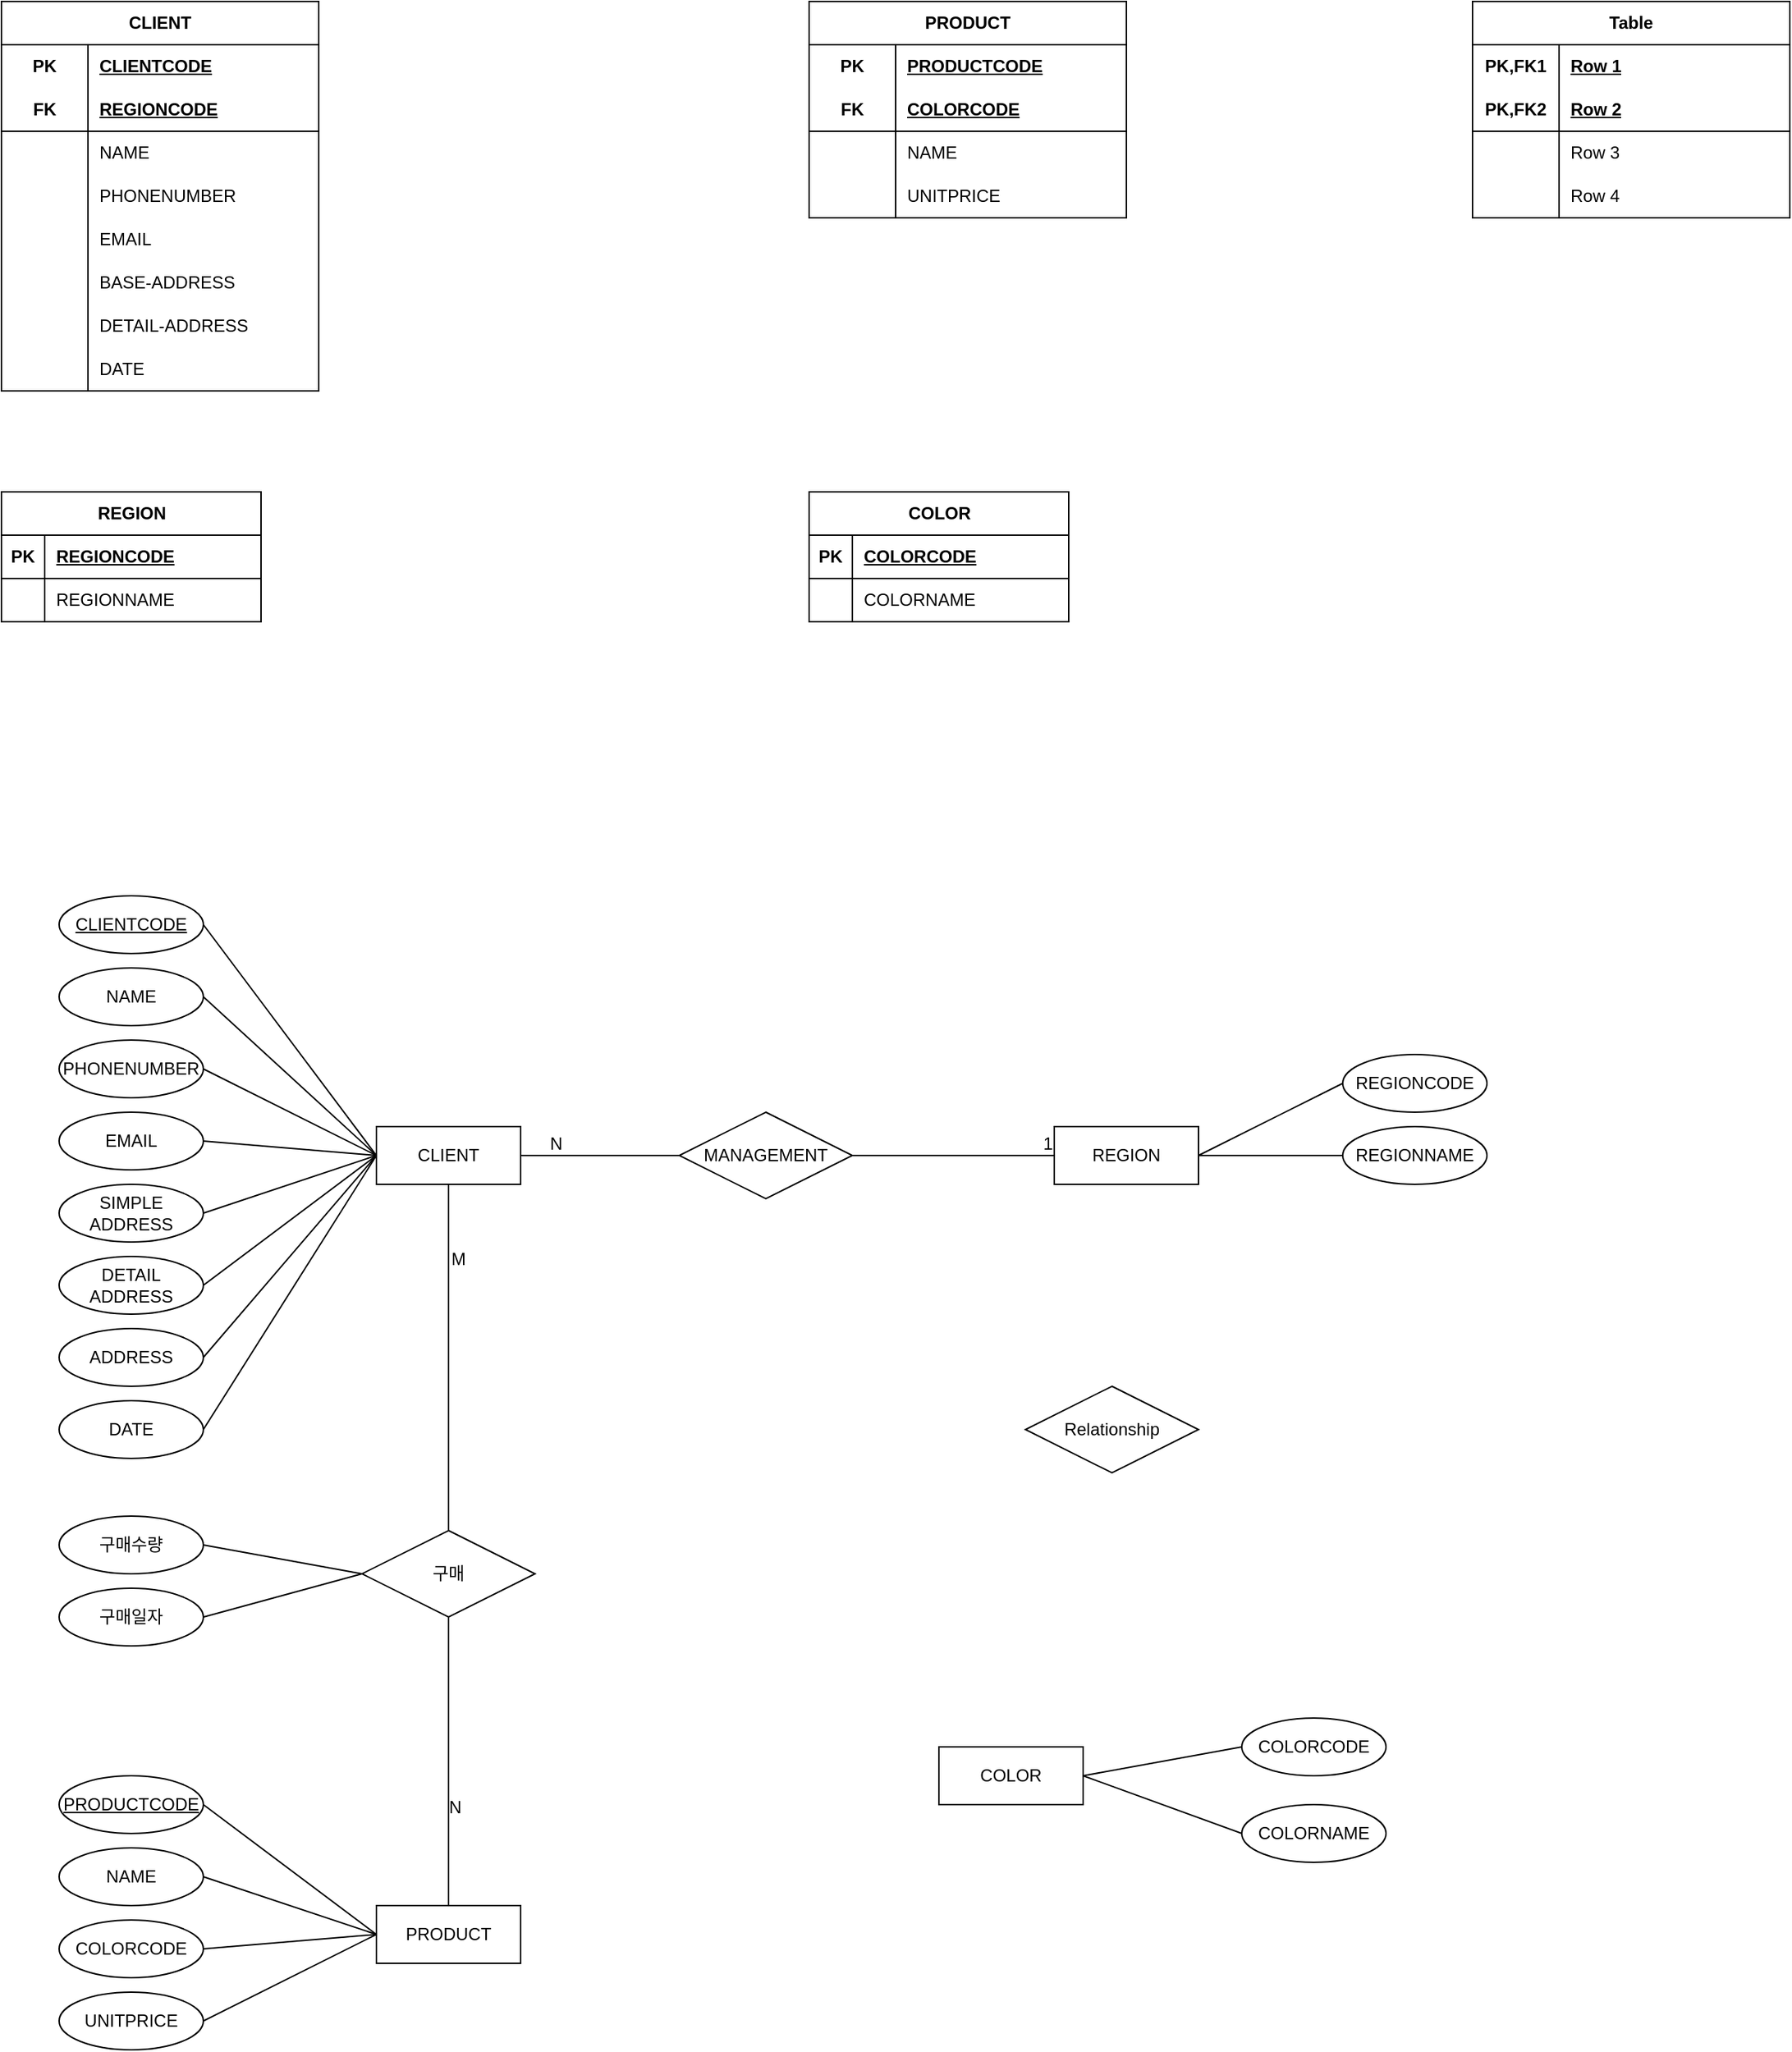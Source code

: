 <mxfile version="23.0.2" type="github">
  <diagram name="페이지-1" id="0a3UciVDrFwZ8gU2lQaB">
    <mxGraphModel dx="1720" dy="984" grid="1" gridSize="10" guides="1" tooltips="1" connect="1" arrows="1" fold="1" page="1" pageScale="1" pageWidth="827" pageHeight="1169" math="0" shadow="0">
      <root>
        <mxCell id="0" />
        <mxCell id="1" parent="0" />
        <mxCell id="d4opswNKOosyefr_ZMbB-1" value="CLIENT" style="shape=table;startSize=30;container=1;collapsible=1;childLayout=tableLayout;fixedRows=1;rowLines=0;fontStyle=1;align=center;resizeLast=1;html=1;whiteSpace=wrap;" vertex="1" parent="1">
          <mxGeometry x="-360" y="50" width="220" height="270" as="geometry" />
        </mxCell>
        <mxCell id="d4opswNKOosyefr_ZMbB-2" value="" style="shape=tableRow;horizontal=0;startSize=0;swimlaneHead=0;swimlaneBody=0;fillColor=none;collapsible=0;dropTarget=0;points=[[0,0.5],[1,0.5]];portConstraint=eastwest;top=0;left=0;right=0;bottom=0;html=1;" vertex="1" parent="d4opswNKOosyefr_ZMbB-1">
          <mxGeometry y="30" width="220" height="30" as="geometry" />
        </mxCell>
        <mxCell id="d4opswNKOosyefr_ZMbB-3" value="PK" style="shape=partialRectangle;connectable=0;fillColor=none;top=0;left=0;bottom=0;right=0;fontStyle=1;overflow=hidden;html=1;whiteSpace=wrap;" vertex="1" parent="d4opswNKOosyefr_ZMbB-2">
          <mxGeometry width="60" height="30" as="geometry">
            <mxRectangle width="60" height="30" as="alternateBounds" />
          </mxGeometry>
        </mxCell>
        <mxCell id="d4opswNKOosyefr_ZMbB-4" value="CLIENTCODE" style="shape=partialRectangle;connectable=0;fillColor=none;top=0;left=0;bottom=0;right=0;align=left;spacingLeft=6;fontStyle=5;overflow=hidden;html=1;whiteSpace=wrap;" vertex="1" parent="d4opswNKOosyefr_ZMbB-2">
          <mxGeometry x="60" width="160" height="30" as="geometry">
            <mxRectangle width="160" height="30" as="alternateBounds" />
          </mxGeometry>
        </mxCell>
        <mxCell id="d4opswNKOosyefr_ZMbB-5" value="" style="shape=tableRow;horizontal=0;startSize=0;swimlaneHead=0;swimlaneBody=0;fillColor=none;collapsible=0;dropTarget=0;points=[[0,0.5],[1,0.5]];portConstraint=eastwest;top=0;left=0;right=0;bottom=1;html=1;" vertex="1" parent="d4opswNKOosyefr_ZMbB-1">
          <mxGeometry y="60" width="220" height="30" as="geometry" />
        </mxCell>
        <mxCell id="d4opswNKOosyefr_ZMbB-6" value="FK" style="shape=partialRectangle;connectable=0;fillColor=none;top=0;left=0;bottom=0;right=0;fontStyle=1;overflow=hidden;html=1;whiteSpace=wrap;" vertex="1" parent="d4opswNKOosyefr_ZMbB-5">
          <mxGeometry width="60" height="30" as="geometry">
            <mxRectangle width="60" height="30" as="alternateBounds" />
          </mxGeometry>
        </mxCell>
        <mxCell id="d4opswNKOosyefr_ZMbB-7" value="REGIONCODE" style="shape=partialRectangle;connectable=0;fillColor=none;top=0;left=0;bottom=0;right=0;align=left;spacingLeft=6;fontStyle=5;overflow=hidden;html=1;whiteSpace=wrap;" vertex="1" parent="d4opswNKOosyefr_ZMbB-5">
          <mxGeometry x="60" width="160" height="30" as="geometry">
            <mxRectangle width="160" height="30" as="alternateBounds" />
          </mxGeometry>
        </mxCell>
        <mxCell id="d4opswNKOosyefr_ZMbB-8" value="" style="shape=tableRow;horizontal=0;startSize=0;swimlaneHead=0;swimlaneBody=0;fillColor=none;collapsible=0;dropTarget=0;points=[[0,0.5],[1,0.5]];portConstraint=eastwest;top=0;left=0;right=0;bottom=0;html=1;" vertex="1" parent="d4opswNKOosyefr_ZMbB-1">
          <mxGeometry y="90" width="220" height="30" as="geometry" />
        </mxCell>
        <mxCell id="d4opswNKOosyefr_ZMbB-9" value="" style="shape=partialRectangle;connectable=0;fillColor=none;top=0;left=0;bottom=0;right=0;editable=1;overflow=hidden;html=1;whiteSpace=wrap;" vertex="1" parent="d4opswNKOosyefr_ZMbB-8">
          <mxGeometry width="60" height="30" as="geometry">
            <mxRectangle width="60" height="30" as="alternateBounds" />
          </mxGeometry>
        </mxCell>
        <mxCell id="d4opswNKOosyefr_ZMbB-10" value="NAME" style="shape=partialRectangle;connectable=0;fillColor=none;top=0;left=0;bottom=0;right=0;align=left;spacingLeft=6;overflow=hidden;html=1;whiteSpace=wrap;" vertex="1" parent="d4opswNKOosyefr_ZMbB-8">
          <mxGeometry x="60" width="160" height="30" as="geometry">
            <mxRectangle width="160" height="30" as="alternateBounds" />
          </mxGeometry>
        </mxCell>
        <mxCell id="d4opswNKOosyefr_ZMbB-11" value="" style="shape=tableRow;horizontal=0;startSize=0;swimlaneHead=0;swimlaneBody=0;fillColor=none;collapsible=0;dropTarget=0;points=[[0,0.5],[1,0.5]];portConstraint=eastwest;top=0;left=0;right=0;bottom=0;html=1;" vertex="1" parent="d4opswNKOosyefr_ZMbB-1">
          <mxGeometry y="120" width="220" height="30" as="geometry" />
        </mxCell>
        <mxCell id="d4opswNKOosyefr_ZMbB-12" value="" style="shape=partialRectangle;connectable=0;fillColor=none;top=0;left=0;bottom=0;right=0;editable=1;overflow=hidden;html=1;whiteSpace=wrap;" vertex="1" parent="d4opswNKOosyefr_ZMbB-11">
          <mxGeometry width="60" height="30" as="geometry">
            <mxRectangle width="60" height="30" as="alternateBounds" />
          </mxGeometry>
        </mxCell>
        <mxCell id="d4opswNKOosyefr_ZMbB-13" value="PHONENUMBER" style="shape=partialRectangle;connectable=0;fillColor=none;top=0;left=0;bottom=0;right=0;align=left;spacingLeft=6;overflow=hidden;html=1;whiteSpace=wrap;" vertex="1" parent="d4opswNKOosyefr_ZMbB-11">
          <mxGeometry x="60" width="160" height="30" as="geometry">
            <mxRectangle width="160" height="30" as="alternateBounds" />
          </mxGeometry>
        </mxCell>
        <mxCell id="d4opswNKOosyefr_ZMbB-53" value="" style="shape=tableRow;horizontal=0;startSize=0;swimlaneHead=0;swimlaneBody=0;fillColor=none;collapsible=0;dropTarget=0;points=[[0,0.5],[1,0.5]];portConstraint=eastwest;top=0;left=0;right=0;bottom=0;html=1;" vertex="1" parent="d4opswNKOosyefr_ZMbB-1">
          <mxGeometry y="150" width="220" height="30" as="geometry" />
        </mxCell>
        <mxCell id="d4opswNKOosyefr_ZMbB-54" value="" style="shape=partialRectangle;connectable=0;fillColor=none;top=0;left=0;bottom=0;right=0;editable=1;overflow=hidden;html=1;whiteSpace=wrap;" vertex="1" parent="d4opswNKOosyefr_ZMbB-53">
          <mxGeometry width="60" height="30" as="geometry">
            <mxRectangle width="60" height="30" as="alternateBounds" />
          </mxGeometry>
        </mxCell>
        <mxCell id="d4opswNKOosyefr_ZMbB-55" value="EMAIL" style="shape=partialRectangle;connectable=0;fillColor=none;top=0;left=0;bottom=0;right=0;align=left;spacingLeft=6;overflow=hidden;html=1;whiteSpace=wrap;" vertex="1" parent="d4opswNKOosyefr_ZMbB-53">
          <mxGeometry x="60" width="160" height="30" as="geometry">
            <mxRectangle width="160" height="30" as="alternateBounds" />
          </mxGeometry>
        </mxCell>
        <mxCell id="d4opswNKOosyefr_ZMbB-56" value="" style="shape=tableRow;horizontal=0;startSize=0;swimlaneHead=0;swimlaneBody=0;fillColor=none;collapsible=0;dropTarget=0;points=[[0,0.5],[1,0.5]];portConstraint=eastwest;top=0;left=0;right=0;bottom=0;html=1;" vertex="1" parent="d4opswNKOosyefr_ZMbB-1">
          <mxGeometry y="180" width="220" height="30" as="geometry" />
        </mxCell>
        <mxCell id="d4opswNKOosyefr_ZMbB-57" value="" style="shape=partialRectangle;connectable=0;fillColor=none;top=0;left=0;bottom=0;right=0;editable=1;overflow=hidden;html=1;whiteSpace=wrap;" vertex="1" parent="d4opswNKOosyefr_ZMbB-56">
          <mxGeometry width="60" height="30" as="geometry">
            <mxRectangle width="60" height="30" as="alternateBounds" />
          </mxGeometry>
        </mxCell>
        <mxCell id="d4opswNKOosyefr_ZMbB-58" value="BASE-ADDRESS" style="shape=partialRectangle;connectable=0;fillColor=none;top=0;left=0;bottom=0;right=0;align=left;spacingLeft=6;overflow=hidden;html=1;whiteSpace=wrap;" vertex="1" parent="d4opswNKOosyefr_ZMbB-56">
          <mxGeometry x="60" width="160" height="30" as="geometry">
            <mxRectangle width="160" height="30" as="alternateBounds" />
          </mxGeometry>
        </mxCell>
        <mxCell id="d4opswNKOosyefr_ZMbB-59" value="" style="shape=tableRow;horizontal=0;startSize=0;swimlaneHead=0;swimlaneBody=0;fillColor=none;collapsible=0;dropTarget=0;points=[[0,0.5],[1,0.5]];portConstraint=eastwest;top=0;left=0;right=0;bottom=0;html=1;" vertex="1" parent="d4opswNKOosyefr_ZMbB-1">
          <mxGeometry y="210" width="220" height="30" as="geometry" />
        </mxCell>
        <mxCell id="d4opswNKOosyefr_ZMbB-60" value="" style="shape=partialRectangle;connectable=0;fillColor=none;top=0;left=0;bottom=0;right=0;editable=1;overflow=hidden;html=1;whiteSpace=wrap;" vertex="1" parent="d4opswNKOosyefr_ZMbB-59">
          <mxGeometry width="60" height="30" as="geometry">
            <mxRectangle width="60" height="30" as="alternateBounds" />
          </mxGeometry>
        </mxCell>
        <mxCell id="d4opswNKOosyefr_ZMbB-61" value="DETAIL-ADDRESS" style="shape=partialRectangle;connectable=0;fillColor=none;top=0;left=0;bottom=0;right=0;align=left;spacingLeft=6;overflow=hidden;html=1;whiteSpace=wrap;" vertex="1" parent="d4opswNKOosyefr_ZMbB-59">
          <mxGeometry x="60" width="160" height="30" as="geometry">
            <mxRectangle width="160" height="30" as="alternateBounds" />
          </mxGeometry>
        </mxCell>
        <mxCell id="d4opswNKOosyefr_ZMbB-65" value="" style="shape=tableRow;horizontal=0;startSize=0;swimlaneHead=0;swimlaneBody=0;fillColor=none;collapsible=0;dropTarget=0;points=[[0,0.5],[1,0.5]];portConstraint=eastwest;top=0;left=0;right=0;bottom=0;html=1;" vertex="1" parent="d4opswNKOosyefr_ZMbB-1">
          <mxGeometry y="240" width="220" height="30" as="geometry" />
        </mxCell>
        <mxCell id="d4opswNKOosyefr_ZMbB-66" value="" style="shape=partialRectangle;connectable=0;fillColor=none;top=0;left=0;bottom=0;right=0;editable=1;overflow=hidden;html=1;whiteSpace=wrap;" vertex="1" parent="d4opswNKOosyefr_ZMbB-65">
          <mxGeometry width="60" height="30" as="geometry">
            <mxRectangle width="60" height="30" as="alternateBounds" />
          </mxGeometry>
        </mxCell>
        <mxCell id="d4opswNKOosyefr_ZMbB-67" value="DATE" style="shape=partialRectangle;connectable=0;fillColor=none;top=0;left=0;bottom=0;right=0;align=left;spacingLeft=6;overflow=hidden;html=1;whiteSpace=wrap;" vertex="1" parent="d4opswNKOosyefr_ZMbB-65">
          <mxGeometry x="60" width="160" height="30" as="geometry">
            <mxRectangle width="160" height="30" as="alternateBounds" />
          </mxGeometry>
        </mxCell>
        <mxCell id="d4opswNKOosyefr_ZMbB-27" value="PRODUCT" style="shape=table;startSize=30;container=1;collapsible=1;childLayout=tableLayout;fixedRows=1;rowLines=0;fontStyle=1;align=center;resizeLast=1;html=1;whiteSpace=wrap;" vertex="1" parent="1">
          <mxGeometry x="200" y="50" width="220" height="150" as="geometry" />
        </mxCell>
        <mxCell id="d4opswNKOosyefr_ZMbB-28" value="" style="shape=tableRow;horizontal=0;startSize=0;swimlaneHead=0;swimlaneBody=0;fillColor=none;collapsible=0;dropTarget=0;points=[[0,0.5],[1,0.5]];portConstraint=eastwest;top=0;left=0;right=0;bottom=0;html=1;" vertex="1" parent="d4opswNKOosyefr_ZMbB-27">
          <mxGeometry y="30" width="220" height="30" as="geometry" />
        </mxCell>
        <mxCell id="d4opswNKOosyefr_ZMbB-29" value="PK" style="shape=partialRectangle;connectable=0;fillColor=none;top=0;left=0;bottom=0;right=0;fontStyle=1;overflow=hidden;html=1;whiteSpace=wrap;" vertex="1" parent="d4opswNKOosyefr_ZMbB-28">
          <mxGeometry width="60" height="30" as="geometry">
            <mxRectangle width="60" height="30" as="alternateBounds" />
          </mxGeometry>
        </mxCell>
        <mxCell id="d4opswNKOosyefr_ZMbB-30" value="PRODUCTCODE" style="shape=partialRectangle;connectable=0;fillColor=none;top=0;left=0;bottom=0;right=0;align=left;spacingLeft=6;fontStyle=5;overflow=hidden;html=1;whiteSpace=wrap;" vertex="1" parent="d4opswNKOosyefr_ZMbB-28">
          <mxGeometry x="60" width="160" height="30" as="geometry">
            <mxRectangle width="160" height="30" as="alternateBounds" />
          </mxGeometry>
        </mxCell>
        <mxCell id="d4opswNKOosyefr_ZMbB-31" value="" style="shape=tableRow;horizontal=0;startSize=0;swimlaneHead=0;swimlaneBody=0;fillColor=none;collapsible=0;dropTarget=0;points=[[0,0.5],[1,0.5]];portConstraint=eastwest;top=0;left=0;right=0;bottom=1;html=1;" vertex="1" parent="d4opswNKOosyefr_ZMbB-27">
          <mxGeometry y="60" width="220" height="30" as="geometry" />
        </mxCell>
        <mxCell id="d4opswNKOosyefr_ZMbB-32" value="FK" style="shape=partialRectangle;connectable=0;fillColor=none;top=0;left=0;bottom=0;right=0;fontStyle=1;overflow=hidden;html=1;whiteSpace=wrap;" vertex="1" parent="d4opswNKOosyefr_ZMbB-31">
          <mxGeometry width="60" height="30" as="geometry">
            <mxRectangle width="60" height="30" as="alternateBounds" />
          </mxGeometry>
        </mxCell>
        <mxCell id="d4opswNKOosyefr_ZMbB-33" value="COLORCODE" style="shape=partialRectangle;connectable=0;fillColor=none;top=0;left=0;bottom=0;right=0;align=left;spacingLeft=6;fontStyle=5;overflow=hidden;html=1;whiteSpace=wrap;" vertex="1" parent="d4opswNKOosyefr_ZMbB-31">
          <mxGeometry x="60" width="160" height="30" as="geometry">
            <mxRectangle width="160" height="30" as="alternateBounds" />
          </mxGeometry>
        </mxCell>
        <mxCell id="d4opswNKOosyefr_ZMbB-34" value="" style="shape=tableRow;horizontal=0;startSize=0;swimlaneHead=0;swimlaneBody=0;fillColor=none;collapsible=0;dropTarget=0;points=[[0,0.5],[1,0.5]];portConstraint=eastwest;top=0;left=0;right=0;bottom=0;html=1;" vertex="1" parent="d4opswNKOosyefr_ZMbB-27">
          <mxGeometry y="90" width="220" height="30" as="geometry" />
        </mxCell>
        <mxCell id="d4opswNKOosyefr_ZMbB-35" value="" style="shape=partialRectangle;connectable=0;fillColor=none;top=0;left=0;bottom=0;right=0;editable=1;overflow=hidden;html=1;whiteSpace=wrap;" vertex="1" parent="d4opswNKOosyefr_ZMbB-34">
          <mxGeometry width="60" height="30" as="geometry">
            <mxRectangle width="60" height="30" as="alternateBounds" />
          </mxGeometry>
        </mxCell>
        <mxCell id="d4opswNKOosyefr_ZMbB-36" value="NAME" style="shape=partialRectangle;connectable=0;fillColor=none;top=0;left=0;bottom=0;right=0;align=left;spacingLeft=6;overflow=hidden;html=1;whiteSpace=wrap;" vertex="1" parent="d4opswNKOosyefr_ZMbB-34">
          <mxGeometry x="60" width="160" height="30" as="geometry">
            <mxRectangle width="160" height="30" as="alternateBounds" />
          </mxGeometry>
        </mxCell>
        <mxCell id="d4opswNKOosyefr_ZMbB-71" value="" style="shape=tableRow;horizontal=0;startSize=0;swimlaneHead=0;swimlaneBody=0;fillColor=none;collapsible=0;dropTarget=0;points=[[0,0.5],[1,0.5]];portConstraint=eastwest;top=0;left=0;right=0;bottom=0;html=1;" vertex="1" parent="d4opswNKOosyefr_ZMbB-27">
          <mxGeometry y="120" width="220" height="30" as="geometry" />
        </mxCell>
        <mxCell id="d4opswNKOosyefr_ZMbB-72" value="" style="shape=partialRectangle;connectable=0;fillColor=none;top=0;left=0;bottom=0;right=0;editable=1;overflow=hidden;html=1;whiteSpace=wrap;" vertex="1" parent="d4opswNKOosyefr_ZMbB-71">
          <mxGeometry width="60" height="30" as="geometry">
            <mxRectangle width="60" height="30" as="alternateBounds" />
          </mxGeometry>
        </mxCell>
        <mxCell id="d4opswNKOosyefr_ZMbB-73" value="UNITPRICE" style="shape=partialRectangle;connectable=0;fillColor=none;top=0;left=0;bottom=0;right=0;align=left;spacingLeft=6;overflow=hidden;html=1;whiteSpace=wrap;" vertex="1" parent="d4opswNKOosyefr_ZMbB-71">
          <mxGeometry x="60" width="160" height="30" as="geometry">
            <mxRectangle width="160" height="30" as="alternateBounds" />
          </mxGeometry>
        </mxCell>
        <mxCell id="d4opswNKOosyefr_ZMbB-40" value="Table" style="shape=table;startSize=30;container=1;collapsible=1;childLayout=tableLayout;fixedRows=1;rowLines=0;fontStyle=1;align=center;resizeLast=1;html=1;whiteSpace=wrap;" vertex="1" parent="1">
          <mxGeometry x="660" y="50" width="220" height="150" as="geometry" />
        </mxCell>
        <mxCell id="d4opswNKOosyefr_ZMbB-41" value="" style="shape=tableRow;horizontal=0;startSize=0;swimlaneHead=0;swimlaneBody=0;fillColor=none;collapsible=0;dropTarget=0;points=[[0,0.5],[1,0.5]];portConstraint=eastwest;top=0;left=0;right=0;bottom=0;html=1;" vertex="1" parent="d4opswNKOosyefr_ZMbB-40">
          <mxGeometry y="30" width="220" height="30" as="geometry" />
        </mxCell>
        <mxCell id="d4opswNKOosyefr_ZMbB-42" value="PK,FK1" style="shape=partialRectangle;connectable=0;fillColor=none;top=0;left=0;bottom=0;right=0;fontStyle=1;overflow=hidden;html=1;whiteSpace=wrap;" vertex="1" parent="d4opswNKOosyefr_ZMbB-41">
          <mxGeometry width="60" height="30" as="geometry">
            <mxRectangle width="60" height="30" as="alternateBounds" />
          </mxGeometry>
        </mxCell>
        <mxCell id="d4opswNKOosyefr_ZMbB-43" value="Row 1" style="shape=partialRectangle;connectable=0;fillColor=none;top=0;left=0;bottom=0;right=0;align=left;spacingLeft=6;fontStyle=5;overflow=hidden;html=1;whiteSpace=wrap;" vertex="1" parent="d4opswNKOosyefr_ZMbB-41">
          <mxGeometry x="60" width="160" height="30" as="geometry">
            <mxRectangle width="160" height="30" as="alternateBounds" />
          </mxGeometry>
        </mxCell>
        <mxCell id="d4opswNKOosyefr_ZMbB-44" value="" style="shape=tableRow;horizontal=0;startSize=0;swimlaneHead=0;swimlaneBody=0;fillColor=none;collapsible=0;dropTarget=0;points=[[0,0.5],[1,0.5]];portConstraint=eastwest;top=0;left=0;right=0;bottom=1;html=1;" vertex="1" parent="d4opswNKOosyefr_ZMbB-40">
          <mxGeometry y="60" width="220" height="30" as="geometry" />
        </mxCell>
        <mxCell id="d4opswNKOosyefr_ZMbB-45" value="PK,FK2" style="shape=partialRectangle;connectable=0;fillColor=none;top=0;left=0;bottom=0;right=0;fontStyle=1;overflow=hidden;html=1;whiteSpace=wrap;" vertex="1" parent="d4opswNKOosyefr_ZMbB-44">
          <mxGeometry width="60" height="30" as="geometry">
            <mxRectangle width="60" height="30" as="alternateBounds" />
          </mxGeometry>
        </mxCell>
        <mxCell id="d4opswNKOosyefr_ZMbB-46" value="Row 2" style="shape=partialRectangle;connectable=0;fillColor=none;top=0;left=0;bottom=0;right=0;align=left;spacingLeft=6;fontStyle=5;overflow=hidden;html=1;whiteSpace=wrap;" vertex="1" parent="d4opswNKOosyefr_ZMbB-44">
          <mxGeometry x="60" width="160" height="30" as="geometry">
            <mxRectangle width="160" height="30" as="alternateBounds" />
          </mxGeometry>
        </mxCell>
        <mxCell id="d4opswNKOosyefr_ZMbB-47" value="" style="shape=tableRow;horizontal=0;startSize=0;swimlaneHead=0;swimlaneBody=0;fillColor=none;collapsible=0;dropTarget=0;points=[[0,0.5],[1,0.5]];portConstraint=eastwest;top=0;left=0;right=0;bottom=0;html=1;" vertex="1" parent="d4opswNKOosyefr_ZMbB-40">
          <mxGeometry y="90" width="220" height="30" as="geometry" />
        </mxCell>
        <mxCell id="d4opswNKOosyefr_ZMbB-48" value="" style="shape=partialRectangle;connectable=0;fillColor=none;top=0;left=0;bottom=0;right=0;editable=1;overflow=hidden;html=1;whiteSpace=wrap;" vertex="1" parent="d4opswNKOosyefr_ZMbB-47">
          <mxGeometry width="60" height="30" as="geometry">
            <mxRectangle width="60" height="30" as="alternateBounds" />
          </mxGeometry>
        </mxCell>
        <mxCell id="d4opswNKOosyefr_ZMbB-49" value="Row 3" style="shape=partialRectangle;connectable=0;fillColor=none;top=0;left=0;bottom=0;right=0;align=left;spacingLeft=6;overflow=hidden;html=1;whiteSpace=wrap;" vertex="1" parent="d4opswNKOosyefr_ZMbB-47">
          <mxGeometry x="60" width="160" height="30" as="geometry">
            <mxRectangle width="160" height="30" as="alternateBounds" />
          </mxGeometry>
        </mxCell>
        <mxCell id="d4opswNKOosyefr_ZMbB-50" value="" style="shape=tableRow;horizontal=0;startSize=0;swimlaneHead=0;swimlaneBody=0;fillColor=none;collapsible=0;dropTarget=0;points=[[0,0.5],[1,0.5]];portConstraint=eastwest;top=0;left=0;right=0;bottom=0;html=1;" vertex="1" parent="d4opswNKOosyefr_ZMbB-40">
          <mxGeometry y="120" width="220" height="30" as="geometry" />
        </mxCell>
        <mxCell id="d4opswNKOosyefr_ZMbB-51" value="" style="shape=partialRectangle;connectable=0;fillColor=none;top=0;left=0;bottom=0;right=0;editable=1;overflow=hidden;html=1;whiteSpace=wrap;" vertex="1" parent="d4opswNKOosyefr_ZMbB-50">
          <mxGeometry width="60" height="30" as="geometry">
            <mxRectangle width="60" height="30" as="alternateBounds" />
          </mxGeometry>
        </mxCell>
        <mxCell id="d4opswNKOosyefr_ZMbB-52" value="Row 4" style="shape=partialRectangle;connectable=0;fillColor=none;top=0;left=0;bottom=0;right=0;align=left;spacingLeft=6;overflow=hidden;html=1;whiteSpace=wrap;" vertex="1" parent="d4opswNKOosyefr_ZMbB-50">
          <mxGeometry x="60" width="160" height="30" as="geometry">
            <mxRectangle width="160" height="30" as="alternateBounds" />
          </mxGeometry>
        </mxCell>
        <mxCell id="d4opswNKOosyefr_ZMbB-89" value="CLIENT" style="whiteSpace=wrap;html=1;align=center;" vertex="1" parent="1">
          <mxGeometry x="-100" y="830" width="100" height="40" as="geometry" />
        </mxCell>
        <mxCell id="d4opswNKOosyefr_ZMbB-90" value="CLIENTCODE" style="ellipse;whiteSpace=wrap;html=1;align=center;fontStyle=4;" vertex="1" parent="1">
          <mxGeometry x="-320" y="670" width="100" height="40" as="geometry" />
        </mxCell>
        <mxCell id="d4opswNKOosyefr_ZMbB-91" value="NAME" style="ellipse;whiteSpace=wrap;html=1;align=center;" vertex="1" parent="1">
          <mxGeometry x="-320" y="720" width="100" height="40" as="geometry" />
        </mxCell>
        <mxCell id="d4opswNKOosyefr_ZMbB-92" value="PHONENUMBER" style="ellipse;whiteSpace=wrap;html=1;align=center;" vertex="1" parent="1">
          <mxGeometry x="-320" y="770" width="100" height="40" as="geometry" />
        </mxCell>
        <mxCell id="d4opswNKOosyefr_ZMbB-93" value="EMAIL" style="ellipse;whiteSpace=wrap;html=1;align=center;" vertex="1" parent="1">
          <mxGeometry x="-320" y="820" width="100" height="40" as="geometry" />
        </mxCell>
        <mxCell id="d4opswNKOosyefr_ZMbB-95" value="ADDRESS" style="ellipse;whiteSpace=wrap;html=1;align=center;" vertex="1" parent="1">
          <mxGeometry x="-320" y="970" width="100" height="40" as="geometry" />
        </mxCell>
        <mxCell id="d4opswNKOosyefr_ZMbB-96" value="DATE" style="ellipse;whiteSpace=wrap;html=1;align=center;" vertex="1" parent="1">
          <mxGeometry x="-320" y="1020" width="100" height="40" as="geometry" />
        </mxCell>
        <mxCell id="d4opswNKOosyefr_ZMbB-97" value="REGION" style="shape=table;startSize=30;container=1;collapsible=1;childLayout=tableLayout;fixedRows=1;rowLines=0;fontStyle=1;align=center;resizeLast=1;html=1;" vertex="1" parent="1">
          <mxGeometry x="-360" y="390" width="180" height="90" as="geometry" />
        </mxCell>
        <mxCell id="d4opswNKOosyefr_ZMbB-98" value="" style="shape=tableRow;horizontal=0;startSize=0;swimlaneHead=0;swimlaneBody=0;fillColor=none;collapsible=0;dropTarget=0;points=[[0,0.5],[1,0.5]];portConstraint=eastwest;top=0;left=0;right=0;bottom=1;" vertex="1" parent="d4opswNKOosyefr_ZMbB-97">
          <mxGeometry y="30" width="180" height="30" as="geometry" />
        </mxCell>
        <mxCell id="d4opswNKOosyefr_ZMbB-99" value="PK" style="shape=partialRectangle;connectable=0;fillColor=none;top=0;left=0;bottom=0;right=0;fontStyle=1;overflow=hidden;whiteSpace=wrap;html=1;" vertex="1" parent="d4opswNKOosyefr_ZMbB-98">
          <mxGeometry width="30" height="30" as="geometry">
            <mxRectangle width="30" height="30" as="alternateBounds" />
          </mxGeometry>
        </mxCell>
        <mxCell id="d4opswNKOosyefr_ZMbB-100" value="REGIONCODE" style="shape=partialRectangle;connectable=0;fillColor=none;top=0;left=0;bottom=0;right=0;align=left;spacingLeft=6;fontStyle=5;overflow=hidden;whiteSpace=wrap;html=1;" vertex="1" parent="d4opswNKOosyefr_ZMbB-98">
          <mxGeometry x="30" width="150" height="30" as="geometry">
            <mxRectangle width="150" height="30" as="alternateBounds" />
          </mxGeometry>
        </mxCell>
        <mxCell id="d4opswNKOosyefr_ZMbB-101" value="" style="shape=tableRow;horizontal=0;startSize=0;swimlaneHead=0;swimlaneBody=0;fillColor=none;collapsible=0;dropTarget=0;points=[[0,0.5],[1,0.5]];portConstraint=eastwest;top=0;left=0;right=0;bottom=0;" vertex="1" parent="d4opswNKOosyefr_ZMbB-97">
          <mxGeometry y="60" width="180" height="30" as="geometry" />
        </mxCell>
        <mxCell id="d4opswNKOosyefr_ZMbB-102" value="" style="shape=partialRectangle;connectable=0;fillColor=none;top=0;left=0;bottom=0;right=0;editable=1;overflow=hidden;whiteSpace=wrap;html=1;" vertex="1" parent="d4opswNKOosyefr_ZMbB-101">
          <mxGeometry width="30" height="30" as="geometry">
            <mxRectangle width="30" height="30" as="alternateBounds" />
          </mxGeometry>
        </mxCell>
        <mxCell id="d4opswNKOosyefr_ZMbB-103" value="REGIONNAME" style="shape=partialRectangle;connectable=0;fillColor=none;top=0;left=0;bottom=0;right=0;align=left;spacingLeft=6;overflow=hidden;whiteSpace=wrap;html=1;" vertex="1" parent="d4opswNKOosyefr_ZMbB-101">
          <mxGeometry x="30" width="150" height="30" as="geometry">
            <mxRectangle width="150" height="30" as="alternateBounds" />
          </mxGeometry>
        </mxCell>
        <mxCell id="d4opswNKOosyefr_ZMbB-110" value="COLOR" style="shape=table;startSize=30;container=1;collapsible=1;childLayout=tableLayout;fixedRows=1;rowLines=0;fontStyle=1;align=center;resizeLast=1;html=1;" vertex="1" parent="1">
          <mxGeometry x="200" y="390" width="180" height="90" as="geometry" />
        </mxCell>
        <mxCell id="d4opswNKOosyefr_ZMbB-111" value="" style="shape=tableRow;horizontal=0;startSize=0;swimlaneHead=0;swimlaneBody=0;fillColor=none;collapsible=0;dropTarget=0;points=[[0,0.5],[1,0.5]];portConstraint=eastwest;top=0;left=0;right=0;bottom=1;" vertex="1" parent="d4opswNKOosyefr_ZMbB-110">
          <mxGeometry y="30" width="180" height="30" as="geometry" />
        </mxCell>
        <mxCell id="d4opswNKOosyefr_ZMbB-112" value="PK" style="shape=partialRectangle;connectable=0;fillColor=none;top=0;left=0;bottom=0;right=0;fontStyle=1;overflow=hidden;whiteSpace=wrap;html=1;" vertex="1" parent="d4opswNKOosyefr_ZMbB-111">
          <mxGeometry width="30" height="30" as="geometry">
            <mxRectangle width="30" height="30" as="alternateBounds" />
          </mxGeometry>
        </mxCell>
        <mxCell id="d4opswNKOosyefr_ZMbB-113" value="COLORCODE" style="shape=partialRectangle;connectable=0;fillColor=none;top=0;left=0;bottom=0;right=0;align=left;spacingLeft=6;fontStyle=5;overflow=hidden;whiteSpace=wrap;html=1;" vertex="1" parent="d4opswNKOosyefr_ZMbB-111">
          <mxGeometry x="30" width="150" height="30" as="geometry">
            <mxRectangle width="150" height="30" as="alternateBounds" />
          </mxGeometry>
        </mxCell>
        <mxCell id="d4opswNKOosyefr_ZMbB-114" value="" style="shape=tableRow;horizontal=0;startSize=0;swimlaneHead=0;swimlaneBody=0;fillColor=none;collapsible=0;dropTarget=0;points=[[0,0.5],[1,0.5]];portConstraint=eastwest;top=0;left=0;right=0;bottom=0;" vertex="1" parent="d4opswNKOosyefr_ZMbB-110">
          <mxGeometry y="60" width="180" height="30" as="geometry" />
        </mxCell>
        <mxCell id="d4opswNKOosyefr_ZMbB-115" value="" style="shape=partialRectangle;connectable=0;fillColor=none;top=0;left=0;bottom=0;right=0;editable=1;overflow=hidden;whiteSpace=wrap;html=1;" vertex="1" parent="d4opswNKOosyefr_ZMbB-114">
          <mxGeometry width="30" height="30" as="geometry">
            <mxRectangle width="30" height="30" as="alternateBounds" />
          </mxGeometry>
        </mxCell>
        <mxCell id="d4opswNKOosyefr_ZMbB-116" value="COLORNAME" style="shape=partialRectangle;connectable=0;fillColor=none;top=0;left=0;bottom=0;right=0;align=left;spacingLeft=6;overflow=hidden;whiteSpace=wrap;html=1;" vertex="1" parent="d4opswNKOosyefr_ZMbB-114">
          <mxGeometry x="30" width="150" height="30" as="geometry">
            <mxRectangle width="150" height="30" as="alternateBounds" />
          </mxGeometry>
        </mxCell>
        <mxCell id="d4opswNKOosyefr_ZMbB-125" value="" style="endArrow=none;html=1;rounded=0;exitX=1;exitY=0.5;exitDx=0;exitDy=0;entryX=0;entryY=0.5;entryDx=0;entryDy=0;" edge="1" parent="1" source="d4opswNKOosyefr_ZMbB-90" target="d4opswNKOosyefr_ZMbB-89">
          <mxGeometry relative="1" as="geometry">
            <mxPoint x="-190" y="909.47" as="sourcePoint" />
            <mxPoint x="-30" y="909.47" as="targetPoint" />
          </mxGeometry>
        </mxCell>
        <mxCell id="d4opswNKOosyefr_ZMbB-126" value="" style="endArrow=none;html=1;rounded=0;exitX=1;exitY=0.5;exitDx=0;exitDy=0;" edge="1" parent="1" source="d4opswNKOosyefr_ZMbB-91">
          <mxGeometry relative="1" as="geometry">
            <mxPoint x="-210" y="700" as="sourcePoint" />
            <mxPoint x="-100" y="850" as="targetPoint" />
          </mxGeometry>
        </mxCell>
        <mxCell id="d4opswNKOosyefr_ZMbB-127" value="" style="endArrow=none;html=1;rounded=0;exitX=1;exitY=0.5;exitDx=0;exitDy=0;" edge="1" parent="1" source="d4opswNKOosyefr_ZMbB-92">
          <mxGeometry relative="1" as="geometry">
            <mxPoint x="-210" y="750" as="sourcePoint" />
            <mxPoint x="-100" y="850" as="targetPoint" />
          </mxGeometry>
        </mxCell>
        <mxCell id="d4opswNKOosyefr_ZMbB-128" value="" style="endArrow=none;html=1;rounded=0;exitX=1;exitY=0.5;exitDx=0;exitDy=0;" edge="1" parent="1" source="d4opswNKOosyefr_ZMbB-93">
          <mxGeometry relative="1" as="geometry">
            <mxPoint x="-210" y="800" as="sourcePoint" />
            <mxPoint x="-100" y="850" as="targetPoint" />
          </mxGeometry>
        </mxCell>
        <mxCell id="d4opswNKOosyefr_ZMbB-130" value="" style="endArrow=none;html=1;rounded=0;exitX=1;exitY=0.5;exitDx=0;exitDy=0;" edge="1" parent="1" source="d4opswNKOosyefr_ZMbB-95">
          <mxGeometry relative="1" as="geometry">
            <mxPoint x="-210" y="900" as="sourcePoint" />
            <mxPoint x="-100" y="850" as="targetPoint" />
          </mxGeometry>
        </mxCell>
        <mxCell id="d4opswNKOosyefr_ZMbB-131" value="" style="endArrow=none;html=1;rounded=0;exitX=1;exitY=0.5;exitDx=0;exitDy=0;entryX=0;entryY=0.5;entryDx=0;entryDy=0;" edge="1" parent="1" source="d4opswNKOosyefr_ZMbB-96" target="d4opswNKOosyefr_ZMbB-89">
          <mxGeometry relative="1" as="geometry">
            <mxPoint x="-210" y="950" as="sourcePoint" />
            <mxPoint x="-90" y="860" as="targetPoint" />
          </mxGeometry>
        </mxCell>
        <mxCell id="d4opswNKOosyefr_ZMbB-136" value="REGION" style="whiteSpace=wrap;html=1;align=center;" vertex="1" parent="1">
          <mxGeometry x="370" y="830" width="100" height="40" as="geometry" />
        </mxCell>
        <mxCell id="d4opswNKOosyefr_ZMbB-137" value="REGIONNAME" style="ellipse;whiteSpace=wrap;html=1;align=center;" vertex="1" parent="1">
          <mxGeometry x="570" y="830" width="100" height="40" as="geometry" />
        </mxCell>
        <mxCell id="d4opswNKOosyefr_ZMbB-138" value="REGIONCODE" style="ellipse;whiteSpace=wrap;html=1;align=center;" vertex="1" parent="1">
          <mxGeometry x="570" y="780" width="100" height="40" as="geometry" />
        </mxCell>
        <mxCell id="d4opswNKOosyefr_ZMbB-140" value="" style="endArrow=none;html=1;rounded=0;exitX=0;exitY=0.5;exitDx=0;exitDy=0;entryX=1;entryY=0.5;entryDx=0;entryDy=0;" edge="1" parent="1" source="d4opswNKOosyefr_ZMbB-138" target="d4opswNKOosyefr_ZMbB-136">
          <mxGeometry relative="1" as="geometry">
            <mxPoint x="160" y="675" as="sourcePoint" />
            <mxPoint x="290" y="605" as="targetPoint" />
          </mxGeometry>
        </mxCell>
        <mxCell id="d4opswNKOosyefr_ZMbB-141" value="" style="endArrow=none;html=1;rounded=0;exitX=0;exitY=0.5;exitDx=0;exitDy=0;entryX=1;entryY=0.5;entryDx=0;entryDy=0;" edge="1" parent="1" source="d4opswNKOosyefr_ZMbB-137" target="d4opswNKOosyefr_ZMbB-136">
          <mxGeometry relative="1" as="geometry">
            <mxPoint x="190" y="915" as="sourcePoint" />
            <mxPoint x="270" y="935" as="targetPoint" />
          </mxGeometry>
        </mxCell>
        <mxCell id="d4opswNKOosyefr_ZMbB-142" value="COLOR" style="whiteSpace=wrap;html=1;align=center;" vertex="1" parent="1">
          <mxGeometry x="290" y="1260" width="100" height="40" as="geometry" />
        </mxCell>
        <mxCell id="d4opswNKOosyefr_ZMbB-144" value="COLORNAME" style="ellipse;whiteSpace=wrap;html=1;align=center;" vertex="1" parent="1">
          <mxGeometry x="500" y="1300" width="100" height="40" as="geometry" />
        </mxCell>
        <mxCell id="d4opswNKOosyefr_ZMbB-145" value="COLORCODE" style="ellipse;whiteSpace=wrap;html=1;align=center;" vertex="1" parent="1">
          <mxGeometry x="500" y="1240" width="100" height="40" as="geometry" />
        </mxCell>
        <mxCell id="d4opswNKOosyefr_ZMbB-146" value="" style="endArrow=none;html=1;rounded=0;exitX=0;exitY=0.5;exitDx=0;exitDy=0;entryX=1;entryY=0.5;entryDx=0;entryDy=0;" edge="1" parent="1" source="d4opswNKOosyefr_ZMbB-145" target="d4opswNKOosyefr_ZMbB-142">
          <mxGeometry relative="1" as="geometry">
            <mxPoint x="480" y="1249" as="sourcePoint" />
            <mxPoint x="360" y="1189" as="targetPoint" />
          </mxGeometry>
        </mxCell>
        <mxCell id="d4opswNKOosyefr_ZMbB-147" value="" style="endArrow=none;html=1;rounded=0;exitX=0;exitY=0.5;exitDx=0;exitDy=0;entryX=1;entryY=0.5;entryDx=0;entryDy=0;" edge="1" parent="1" source="d4opswNKOosyefr_ZMbB-144" target="d4opswNKOosyefr_ZMbB-142">
          <mxGeometry relative="1" as="geometry">
            <mxPoint x="510" y="1270" as="sourcePoint" />
            <mxPoint x="400" y="1290" as="targetPoint" />
          </mxGeometry>
        </mxCell>
        <mxCell id="d4opswNKOosyefr_ZMbB-149" value="Relationship" style="shape=rhombus;perimeter=rhombusPerimeter;whiteSpace=wrap;html=1;align=center;" vertex="1" parent="1">
          <mxGeometry x="350" y="1010" width="120" height="60" as="geometry" />
        </mxCell>
        <mxCell id="d4opswNKOosyefr_ZMbB-151" value="MANAGEMENT" style="shape=rhombus;perimeter=rhombusPerimeter;whiteSpace=wrap;html=1;align=center;" vertex="1" parent="1">
          <mxGeometry x="110" y="820" width="120" height="60" as="geometry" />
        </mxCell>
        <mxCell id="d4opswNKOosyefr_ZMbB-153" value="DETAIL&lt;br&gt;ADDRESS" style="ellipse;whiteSpace=wrap;html=1;align=center;" vertex="1" parent="1">
          <mxGeometry x="-320" y="920" width="100" height="40" as="geometry" />
        </mxCell>
        <mxCell id="d4opswNKOosyefr_ZMbB-154" value="SIMPLE&lt;br&gt;ADDRESS" style="ellipse;whiteSpace=wrap;html=1;align=center;" vertex="1" parent="1">
          <mxGeometry x="-320" y="870" width="100" height="40" as="geometry" />
        </mxCell>
        <mxCell id="d4opswNKOosyefr_ZMbB-155" value="" style="endArrow=none;html=1;rounded=0;exitX=1;exitY=0.5;exitDx=0;exitDy=0;" edge="1" parent="1" source="d4opswNKOosyefr_ZMbB-154">
          <mxGeometry relative="1" as="geometry">
            <mxPoint x="-430" y="630" as="sourcePoint" />
            <mxPoint x="-100" y="850" as="targetPoint" />
          </mxGeometry>
        </mxCell>
        <mxCell id="d4opswNKOosyefr_ZMbB-156" value="" style="endArrow=none;html=1;rounded=0;exitX=1;exitY=0.5;exitDx=0;exitDy=0;" edge="1" parent="1" source="d4opswNKOosyefr_ZMbB-153">
          <mxGeometry relative="1" as="geometry">
            <mxPoint x="-400" y="870" as="sourcePoint" />
            <mxPoint x="-100" y="850" as="targetPoint" />
          </mxGeometry>
        </mxCell>
        <mxCell id="d4opswNKOosyefr_ZMbB-158" value="PRODUCT" style="whiteSpace=wrap;html=1;align=center;" vertex="1" parent="1">
          <mxGeometry x="-100" y="1370" width="100" height="40" as="geometry" />
        </mxCell>
        <mxCell id="d4opswNKOosyefr_ZMbB-159" value="PRODUCTCODE" style="ellipse;whiteSpace=wrap;html=1;align=center;fontStyle=4;" vertex="1" parent="1">
          <mxGeometry x="-320" y="1280" width="100" height="40" as="geometry" />
        </mxCell>
        <mxCell id="d4opswNKOosyefr_ZMbB-160" value="NAME" style="ellipse;whiteSpace=wrap;html=1;align=center;" vertex="1" parent="1">
          <mxGeometry x="-320" y="1330" width="100" height="40" as="geometry" />
        </mxCell>
        <mxCell id="d4opswNKOosyefr_ZMbB-161" value="COLORCODE" style="ellipse;whiteSpace=wrap;html=1;align=center;" vertex="1" parent="1">
          <mxGeometry x="-320" y="1380" width="100" height="40" as="geometry" />
        </mxCell>
        <mxCell id="d4opswNKOosyefr_ZMbB-162" value="UNITPRICE" style="ellipse;whiteSpace=wrap;html=1;align=center;" vertex="1" parent="1">
          <mxGeometry x="-320" y="1430" width="100" height="40" as="geometry" />
        </mxCell>
        <mxCell id="d4opswNKOosyefr_ZMbB-163" value="" style="endArrow=none;html=1;rounded=0;exitX=1;exitY=0.5;exitDx=0;exitDy=0;entryX=0;entryY=0.5;entryDx=0;entryDy=0;" edge="1" parent="1" source="d4opswNKOosyefr_ZMbB-159" target="d4opswNKOosyefr_ZMbB-158">
          <mxGeometry relative="1" as="geometry">
            <mxPoint x="-120" y="1470" as="sourcePoint" />
            <mxPoint y="1380" as="targetPoint" />
          </mxGeometry>
        </mxCell>
        <mxCell id="d4opswNKOosyefr_ZMbB-164" value="" style="endArrow=none;html=1;rounded=0;exitX=1;exitY=0.5;exitDx=0;exitDy=0;" edge="1" parent="1" source="d4opswNKOosyefr_ZMbB-160">
          <mxGeometry relative="1" as="geometry">
            <mxPoint x="130" y="1310" as="sourcePoint" />
            <mxPoint x="-100" y="1390" as="targetPoint" />
          </mxGeometry>
        </mxCell>
        <mxCell id="d4opswNKOosyefr_ZMbB-165" value="" style="endArrow=none;html=1;rounded=0;exitX=1;exitY=0.5;exitDx=0;exitDy=0;" edge="1" parent="1" source="d4opswNKOosyefr_ZMbB-161">
          <mxGeometry relative="1" as="geometry">
            <mxPoint x="130" y="1360" as="sourcePoint" />
            <mxPoint x="-100" y="1390" as="targetPoint" />
          </mxGeometry>
        </mxCell>
        <mxCell id="d4opswNKOosyefr_ZMbB-166" value="" style="endArrow=none;html=1;rounded=0;exitX=1;exitY=0.5;exitDx=0;exitDy=0;" edge="1" parent="1" source="d4opswNKOosyefr_ZMbB-162">
          <mxGeometry relative="1" as="geometry">
            <mxPoint x="130" y="1410" as="sourcePoint" />
            <mxPoint x="-100" y="1390" as="targetPoint" />
          </mxGeometry>
        </mxCell>
        <mxCell id="d4opswNKOosyefr_ZMbB-167" value="" style="endArrow=none;html=1;rounded=0;entryX=1;entryY=0.5;entryDx=0;entryDy=0;exitX=0;exitY=0.5;exitDx=0;exitDy=0;" edge="1" parent="1" source="d4opswNKOosyefr_ZMbB-151" target="d4opswNKOosyefr_ZMbB-89">
          <mxGeometry relative="1" as="geometry">
            <mxPoint x="-20" y="1130" as="sourcePoint" />
            <mxPoint x="140" y="1130" as="targetPoint" />
          </mxGeometry>
        </mxCell>
        <mxCell id="d4opswNKOosyefr_ZMbB-168" value="N" style="resizable=0;html=1;whiteSpace=wrap;align=right;verticalAlign=bottom;" connectable="0" vertex="1" parent="d4opswNKOosyefr_ZMbB-167">
          <mxGeometry x="1" relative="1" as="geometry">
            <mxPoint x="30" as="offset" />
          </mxGeometry>
        </mxCell>
        <mxCell id="d4opswNKOosyefr_ZMbB-169" value="" style="endArrow=none;html=1;rounded=0;exitX=1;exitY=0.5;exitDx=0;exitDy=0;entryX=0;entryY=0.5;entryDx=0;entryDy=0;" edge="1" parent="1" source="d4opswNKOosyefr_ZMbB-151" target="d4opswNKOosyefr_ZMbB-136">
          <mxGeometry relative="1" as="geometry">
            <mxPoint x="230" y="929.38" as="sourcePoint" />
            <mxPoint x="390" y="929.38" as="targetPoint" />
          </mxGeometry>
        </mxCell>
        <mxCell id="d4opswNKOosyefr_ZMbB-170" value="1" style="resizable=0;html=1;whiteSpace=wrap;align=right;verticalAlign=bottom;" connectable="0" vertex="1" parent="d4opswNKOosyefr_ZMbB-169">
          <mxGeometry x="1" relative="1" as="geometry" />
        </mxCell>
        <mxCell id="d4opswNKOosyefr_ZMbB-173" value="" style="endArrow=none;html=1;rounded=0;exitX=0.5;exitY=1;exitDx=0;exitDy=0;entryX=0.5;entryY=0;entryDx=0;entryDy=0;" edge="1" parent="1" source="d4opswNKOosyefr_ZMbB-89" target="d4opswNKOosyefr_ZMbB-158">
          <mxGeometry relative="1" as="geometry">
            <mxPoint x="100" y="1000" as="sourcePoint" />
            <mxPoint x="260" y="1000" as="targetPoint" />
          </mxGeometry>
        </mxCell>
        <mxCell id="d4opswNKOosyefr_ZMbB-174" value="M" style="resizable=0;html=1;whiteSpace=wrap;align=left;verticalAlign=bottom;" connectable="0" vertex="1" parent="d4opswNKOosyefr_ZMbB-173">
          <mxGeometry x="-1" relative="1" as="geometry">
            <mxPoint y="60" as="offset" />
          </mxGeometry>
        </mxCell>
        <mxCell id="d4opswNKOosyefr_ZMbB-175" value="N" style="resizable=0;html=1;whiteSpace=wrap;align=right;verticalAlign=bottom;" connectable="0" vertex="1" parent="d4opswNKOosyefr_ZMbB-173">
          <mxGeometry x="1" relative="1" as="geometry">
            <mxPoint x="10" y="-60" as="offset" />
          </mxGeometry>
        </mxCell>
        <mxCell id="d4opswNKOosyefr_ZMbB-148" value="구매" style="shape=rhombus;perimeter=rhombusPerimeter;whiteSpace=wrap;html=1;align=center;" vertex="1" parent="1">
          <mxGeometry x="-110" y="1110" width="120" height="60" as="geometry" />
        </mxCell>
        <mxCell id="d4opswNKOosyefr_ZMbB-176" value="구매일자" style="ellipse;whiteSpace=wrap;html=1;align=center;" vertex="1" parent="1">
          <mxGeometry x="-320" y="1150" width="100" height="40" as="geometry" />
        </mxCell>
        <mxCell id="d4opswNKOosyefr_ZMbB-177" value="구매수량" style="ellipse;whiteSpace=wrap;html=1;align=center;" vertex="1" parent="1">
          <mxGeometry x="-320" y="1100" width="100" height="40" as="geometry" />
        </mxCell>
        <mxCell id="d4opswNKOosyefr_ZMbB-179" value="" style="endArrow=none;html=1;rounded=0;exitX=1;exitY=0.5;exitDx=0;exitDy=0;" edge="1" parent="1" source="d4opswNKOosyefr_ZMbB-177">
          <mxGeometry relative="1" as="geometry">
            <mxPoint x="-210" y="1050" as="sourcePoint" />
            <mxPoint x="-110" y="1140" as="targetPoint" />
          </mxGeometry>
        </mxCell>
        <mxCell id="d4opswNKOosyefr_ZMbB-180" value="" style="endArrow=none;html=1;rounded=0;exitX=1;exitY=0.5;exitDx=0;exitDy=0;entryX=0;entryY=0.5;entryDx=0;entryDy=0;" edge="1" parent="1" source="d4opswNKOosyefr_ZMbB-176" target="d4opswNKOosyefr_ZMbB-148">
          <mxGeometry relative="1" as="geometry">
            <mxPoint x="-200" y="1060" as="sourcePoint" />
            <mxPoint x="-80" y="870" as="targetPoint" />
          </mxGeometry>
        </mxCell>
      </root>
    </mxGraphModel>
  </diagram>
</mxfile>
